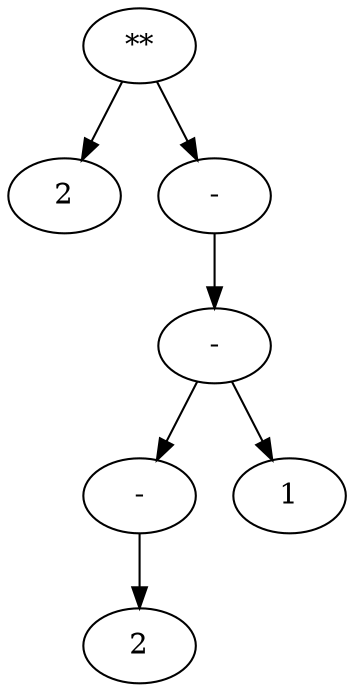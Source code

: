 digraph "expression" {
0 [label = "**"];
1 [label = "2"];
2 [label = "-"];
3 [label = "-"];
4 [label = "-"];
5 [label = "2"];
6 [label = "1"];
4 -> 5
3 -> 4
3 -> 6
2 -> 3
0 -> 1
0 -> 2
}